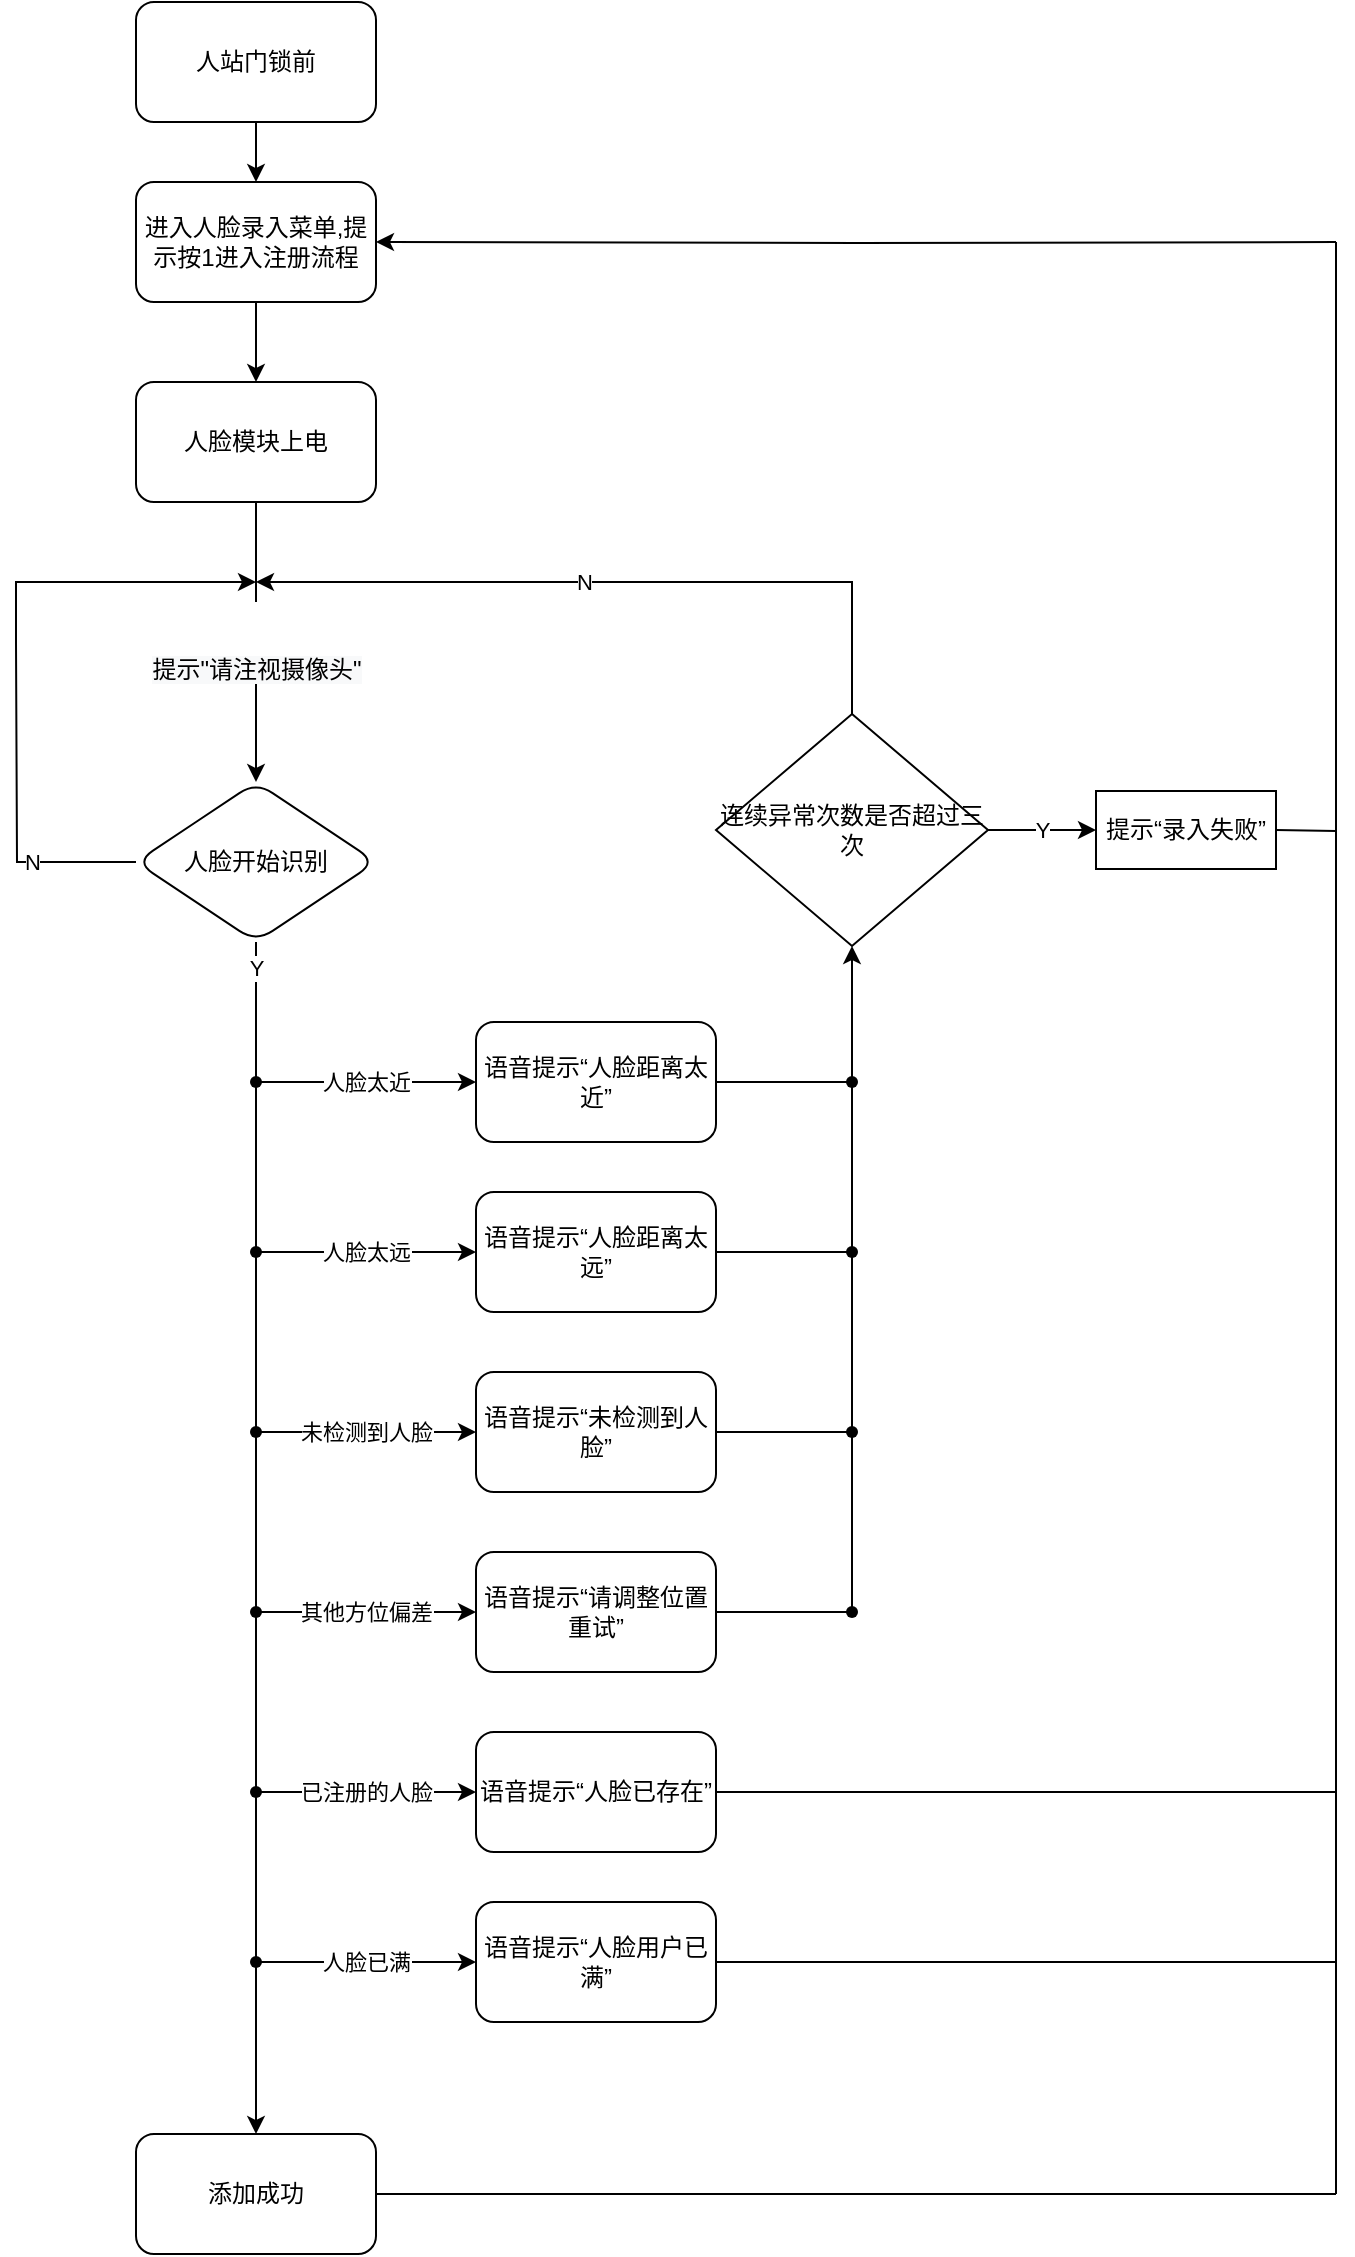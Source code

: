 <mxfile version="15.5.8" type="github">
  <diagram id="FRqNbwEZQ0_vFPrjRSax" name="Page-1">
    <mxGraphModel dx="1117" dy="689" grid="1" gridSize="10" guides="1" tooltips="1" connect="1" arrows="1" fold="1" page="1" pageScale="1" pageWidth="827" pageHeight="1169" math="0" shadow="0">
      <root>
        <mxCell id="0" />
        <mxCell id="1" parent="0" />
        <mxCell id="3h0-WPBPYXjVmFRQoswS-3" value="" style="edgeStyle=orthogonalEdgeStyle;rounded=0;orthogonalLoop=1;jettySize=auto;html=1;" parent="1" source="3h0-WPBPYXjVmFRQoswS-1" target="3h0-WPBPYXjVmFRQoswS-2" edge="1">
          <mxGeometry relative="1" as="geometry" />
        </mxCell>
        <mxCell id="3h0-WPBPYXjVmFRQoswS-1" value="人站门锁前" style="rounded=1;whiteSpace=wrap;html=1;" parent="1" vertex="1">
          <mxGeometry x="130" y="24" width="120" height="60" as="geometry" />
        </mxCell>
        <mxCell id="3h0-WPBPYXjVmFRQoswS-5" value="" style="edgeStyle=orthogonalEdgeStyle;rounded=0;orthogonalLoop=1;jettySize=auto;html=1;" parent="1" source="3h0-WPBPYXjVmFRQoswS-2" target="3h0-WPBPYXjVmFRQoswS-6" edge="1">
          <mxGeometry relative="1" as="geometry">
            <mxPoint x="190" y="214" as="targetPoint" />
          </mxGeometry>
        </mxCell>
        <mxCell id="3h0-WPBPYXjVmFRQoswS-2" value="进入人脸录入菜单,提示按1进入注册流程" style="whiteSpace=wrap;html=1;rounded=1;" parent="1" vertex="1">
          <mxGeometry x="130" y="114" width="120" height="60" as="geometry" />
        </mxCell>
        <mxCell id="3h0-WPBPYXjVmFRQoswS-17" value="&lt;br&gt;&lt;br&gt;&lt;span style=&quot;color: rgb(0 , 0 , 0) ; font-family: &amp;#34;helvetica&amp;#34; ; font-size: 12px ; font-style: normal ; font-weight: 400 ; letter-spacing: normal ; text-align: center ; text-indent: 0px ; text-transform: none ; word-spacing: 0px ; background-color: rgb(248 , 249 , 250) ; display: inline ; float: none&quot;&gt;提示&quot;请注视摄像头&quot;&lt;/span&gt;&lt;br&gt;" style="edgeStyle=orthogonalEdgeStyle;rounded=0;orthogonalLoop=1;jettySize=auto;html=1;" parent="1" source="3h0-WPBPYXjVmFRQoswS-6" target="3h0-WPBPYXjVmFRQoswS-7" edge="1">
          <mxGeometry relative="1" as="geometry" />
        </mxCell>
        <mxCell id="3h0-WPBPYXjVmFRQoswS-6" value="人脸模块上电" style="rounded=1;whiteSpace=wrap;html=1;" parent="1" vertex="1">
          <mxGeometry x="130" y="214" width="120" height="60" as="geometry" />
        </mxCell>
        <mxCell id="3h0-WPBPYXjVmFRQoswS-7" value="人脸开始识别" style="rhombus;whiteSpace=wrap;html=1;rounded=1;" parent="1" vertex="1">
          <mxGeometry x="130" y="414" width="120" height="80" as="geometry" />
        </mxCell>
        <mxCell id="3h0-WPBPYXjVmFRQoswS-16" value="" style="edgeStyle=orthogonalEdgeStyle;rounded=0;orthogonalLoop=1;jettySize=auto;html=1;" parent="1" edge="1">
          <mxGeometry relative="1" as="geometry">
            <mxPoint x="70" y="344" as="sourcePoint" />
            <mxPoint x="190" y="314" as="targetPoint" />
            <Array as="points">
              <mxPoint x="70" y="314" />
              <mxPoint x="190" y="314" />
            </Array>
          </mxGeometry>
        </mxCell>
        <mxCell id="3h0-WPBPYXjVmFRQoswS-14" value="N" style="edgeStyle=orthogonalEdgeStyle;rounded=0;orthogonalLoop=1;jettySize=auto;html=1;endArrow=none;entryX=0.475;entryY=0.6;entryDx=0;entryDy=0;entryPerimeter=0;" parent="1" source="3h0-WPBPYXjVmFRQoswS-7" edge="1">
          <mxGeometry x="-0.385" relative="1" as="geometry">
            <mxPoint x="150" y="444.0" as="sourcePoint" />
            <mxPoint x="70" y="344" as="targetPoint" />
            <mxPoint as="offset" />
          </mxGeometry>
        </mxCell>
        <mxCell id="3h0-WPBPYXjVmFRQoswS-18" value="Y" style="endArrow=none;html=1;rounded=0;entryX=0.5;entryY=1;entryDx=0;entryDy=0;startArrow=none;" parent="1" source="3h0-WPBPYXjVmFRQoswS-38" target="3h0-WPBPYXjVmFRQoswS-7" edge="1">
          <mxGeometry x="0.892" width="50" height="50" relative="1" as="geometry">
            <mxPoint x="190" y="1024" as="sourcePoint" />
            <mxPoint x="280" y="444" as="targetPoint" />
            <Array as="points" />
            <mxPoint as="offset" />
          </mxGeometry>
        </mxCell>
        <mxCell id="3h0-WPBPYXjVmFRQoswS-20" value="人脸太近" style="endArrow=classic;html=1;rounded=0;entryX=0;entryY=0.5;entryDx=0;entryDy=0;" parent="1" source="3h0-WPBPYXjVmFRQoswS-40" target="3h0-WPBPYXjVmFRQoswS-22" edge="1">
          <mxGeometry width="50" height="50" relative="1" as="geometry">
            <mxPoint x="240" y="604" as="sourcePoint" />
            <mxPoint x="314" y="564" as="targetPoint" />
          </mxGeometry>
        </mxCell>
        <mxCell id="3h0-WPBPYXjVmFRQoswS-21" value="人脸太远" style="endArrow=classic;html=1;rounded=0;entryX=0;entryY=0.5;entryDx=0;entryDy=0;exitX=0.625;exitY=0.55;exitDx=0;exitDy=0;exitPerimeter=0;" parent="1" source="3h0-WPBPYXjVmFRQoswS-36" target="3h0-WPBPYXjVmFRQoswS-23" edge="1">
          <mxGeometry width="50" height="50" relative="1" as="geometry">
            <mxPoint x="260" y="674" as="sourcePoint" />
            <mxPoint x="314" y="649" as="targetPoint" />
          </mxGeometry>
        </mxCell>
        <mxCell id="3h0-WPBPYXjVmFRQoswS-22" value="语音提示“人脸距离太近”" style="rounded=1;whiteSpace=wrap;html=1;" parent="1" vertex="1">
          <mxGeometry x="300" y="534" width="120" height="60" as="geometry" />
        </mxCell>
        <mxCell id="3h0-WPBPYXjVmFRQoswS-23" value="语音提示“人脸距离太远”" style="rounded=1;whiteSpace=wrap;html=1;" parent="1" vertex="1">
          <mxGeometry x="300" y="619" width="120" height="60" as="geometry" />
        </mxCell>
        <mxCell id="3h0-WPBPYXjVmFRQoswS-25" value="未检测到人脸" style="endArrow=classic;html=1;rounded=0;entryX=0;entryY=0.5;entryDx=0;entryDy=0;exitX=0.675;exitY=0.6;exitDx=0;exitDy=0;exitPerimeter=0;" parent="1" source="3h0-WPBPYXjVmFRQoswS-38" target="3h0-WPBPYXjVmFRQoswS-26" edge="1">
          <mxGeometry width="50" height="50" relative="1" as="geometry">
            <mxPoint x="270" y="764" as="sourcePoint" />
            <mxPoint x="314" y="739" as="targetPoint" />
          </mxGeometry>
        </mxCell>
        <mxCell id="3h0-WPBPYXjVmFRQoswS-26" value="语音提示“未检测到人脸”" style="rounded=1;whiteSpace=wrap;html=1;" parent="1" vertex="1">
          <mxGeometry x="300" y="709" width="120" height="60" as="geometry" />
        </mxCell>
        <mxCell id="3h0-WPBPYXjVmFRQoswS-27" value="已注册的人脸" style="endArrow=classic;html=1;rounded=0;entryX=0;entryY=0.5;entryDx=0;entryDy=0;" parent="1" source="3h0-WPBPYXjVmFRQoswS-44" target="3h0-WPBPYXjVmFRQoswS-28" edge="1">
          <mxGeometry width="50" height="50" relative="1" as="geometry">
            <mxPoint x="240" y="964" as="sourcePoint" />
            <mxPoint x="314" y="919" as="targetPoint" />
          </mxGeometry>
        </mxCell>
        <mxCell id="3h0-WPBPYXjVmFRQoswS-28" value="语音提示“人脸已存在”" style="rounded=1;whiteSpace=wrap;html=1;" parent="1" vertex="1">
          <mxGeometry x="300" y="889" width="120" height="60" as="geometry" />
        </mxCell>
        <mxCell id="3h0-WPBPYXjVmFRQoswS-29" value="其他方位偏差" style="endArrow=classic;html=1;rounded=0;entryX=0;entryY=0.5;entryDx=0;entryDy=0;exitX=0.613;exitY=0.513;exitDx=0;exitDy=0;exitPerimeter=0;" parent="1" source="3h0-WPBPYXjVmFRQoswS-42" target="3h0-WPBPYXjVmFRQoswS-30" edge="1">
          <mxGeometry width="50" height="50" relative="1" as="geometry">
            <mxPoint x="260" y="864" as="sourcePoint" />
            <mxPoint x="314" y="829" as="targetPoint" />
          </mxGeometry>
        </mxCell>
        <mxCell id="3h0-WPBPYXjVmFRQoswS-30" value="语音提示“请调整位置重试”" style="rounded=1;whiteSpace=wrap;html=1;" parent="1" vertex="1">
          <mxGeometry x="300" y="799" width="120" height="60" as="geometry" />
        </mxCell>
        <mxCell id="3h0-WPBPYXjVmFRQoswS-31" value="" style="endArrow=none;html=1;rounded=0;startArrow=none;" parent="1" source="3h0-WPBPYXjVmFRQoswS-51" target="3h0-WPBPYXjVmFRQoswS-47" edge="1">
          <mxGeometry width="50" height="50" relative="1" as="geometry">
            <mxPoint x="488" y="824" as="sourcePoint" />
            <mxPoint x="488" y="624" as="targetPoint" />
            <Array as="points" />
          </mxGeometry>
        </mxCell>
        <mxCell id="3h0-WPBPYXjVmFRQoswS-82" value="Y" style="edgeStyle=orthogonalEdgeStyle;rounded=0;orthogonalLoop=1;jettySize=auto;html=1;" parent="1" source="3h0-WPBPYXjVmFRQoswS-32" target="3h0-WPBPYXjVmFRQoswS-81" edge="1">
          <mxGeometry relative="1" as="geometry" />
        </mxCell>
        <mxCell id="3h0-WPBPYXjVmFRQoswS-32" value="连续异常次数是否超过三次" style="rhombus;whiteSpace=wrap;html=1;" parent="1" vertex="1">
          <mxGeometry x="420" y="380" width="136" height="116" as="geometry" />
        </mxCell>
        <mxCell id="3h0-WPBPYXjVmFRQoswS-33" value="" style="endArrow=none;html=1;rounded=0;exitX=0.5;exitY=0;exitDx=0;exitDy=0;" parent="1" source="3h0-WPBPYXjVmFRQoswS-32" edge="1">
          <mxGeometry width="50" height="50" relative="1" as="geometry">
            <mxPoint x="320" y="574" as="sourcePoint" />
            <mxPoint x="280" y="314" as="targetPoint" />
            <Array as="points">
              <mxPoint x="488" y="314" />
            </Array>
          </mxGeometry>
        </mxCell>
        <mxCell id="3h0-WPBPYXjVmFRQoswS-35" value="N" style="edgeLabel;html=1;align=center;verticalAlign=middle;resizable=0;points=[];" parent="3h0-WPBPYXjVmFRQoswS-33" vertex="1" connectable="0">
          <mxGeometry x="0.463" relative="1" as="geometry">
            <mxPoint as="offset" />
          </mxGeometry>
        </mxCell>
        <mxCell id="3h0-WPBPYXjVmFRQoswS-34" value="" style="endArrow=classic;html=1;rounded=0;" parent="1" edge="1">
          <mxGeometry width="50" height="50" relative="1" as="geometry">
            <mxPoint x="280" y="314" as="sourcePoint" />
            <mxPoint x="190" y="314" as="targetPoint" />
          </mxGeometry>
        </mxCell>
        <mxCell id="3h0-WPBPYXjVmFRQoswS-36" value="" style="shape=waypoint;sketch=0;size=6;pointerEvents=1;points=[];fillColor=none;resizable=0;rotatable=0;perimeter=centerPerimeter;snapToPoint=1;" parent="1" vertex="1">
          <mxGeometry x="170" y="629" width="40" height="40" as="geometry" />
        </mxCell>
        <mxCell id="3h0-WPBPYXjVmFRQoswS-38" value="" style="shape=waypoint;sketch=0;size=6;pointerEvents=1;points=[];fillColor=none;resizable=0;rotatable=0;perimeter=centerPerimeter;snapToPoint=1;" parent="1" vertex="1">
          <mxGeometry x="170" y="719" width="40" height="40" as="geometry" />
        </mxCell>
        <mxCell id="3h0-WPBPYXjVmFRQoswS-39" value="" style="endArrow=none;html=1;rounded=0;entryDx=0;entryDy=0;startArrow=none;" parent="1" source="3h0-WPBPYXjVmFRQoswS-40" target="3h0-WPBPYXjVmFRQoswS-38" edge="1">
          <mxGeometry x="0.892" width="50" height="50" relative="1" as="geometry">
            <mxPoint x="190" y="1024" as="sourcePoint" />
            <mxPoint x="190" y="494" as="targetPoint" />
            <Array as="points">
              <mxPoint x="190" y="534" />
            </Array>
            <mxPoint as="offset" />
          </mxGeometry>
        </mxCell>
        <mxCell id="3h0-WPBPYXjVmFRQoswS-40" value="" style="shape=waypoint;sketch=0;size=6;pointerEvents=1;points=[];fillColor=none;resizable=0;rotatable=0;perimeter=centerPerimeter;snapToPoint=1;" parent="1" vertex="1">
          <mxGeometry x="170" y="544" width="40" height="40" as="geometry" />
        </mxCell>
        <mxCell id="3h0-WPBPYXjVmFRQoswS-41" value="" style="endArrow=none;html=1;rounded=0;entryDx=0;entryDy=0;startArrow=none;" parent="1" source="3h0-WPBPYXjVmFRQoswS-42" target="3h0-WPBPYXjVmFRQoswS-40" edge="1">
          <mxGeometry x="0.892" width="50" height="50" relative="1" as="geometry">
            <mxPoint x="190" y="1024" as="sourcePoint" />
            <mxPoint x="190" y="739" as="targetPoint" />
            <Array as="points" />
            <mxPoint as="offset" />
          </mxGeometry>
        </mxCell>
        <mxCell id="3h0-WPBPYXjVmFRQoswS-42" value="" style="shape=waypoint;sketch=0;size=6;pointerEvents=1;points=[];fillColor=none;resizable=0;rotatable=0;perimeter=centerPerimeter;snapToPoint=1;" parent="1" vertex="1">
          <mxGeometry x="170" y="809" width="40" height="40" as="geometry" />
        </mxCell>
        <mxCell id="3h0-WPBPYXjVmFRQoswS-43" value="" style="endArrow=none;html=1;rounded=0;entryDx=0;entryDy=0;startArrow=none;" parent="1" source="3h0-WPBPYXjVmFRQoswS-44" target="3h0-WPBPYXjVmFRQoswS-42" edge="1">
          <mxGeometry x="0.892" width="50" height="50" relative="1" as="geometry">
            <mxPoint x="190" y="1024" as="sourcePoint" />
            <mxPoint x="190" y="564" as="targetPoint" />
            <Array as="points" />
            <mxPoint as="offset" />
          </mxGeometry>
        </mxCell>
        <mxCell id="3h0-WPBPYXjVmFRQoswS-44" value="" style="shape=waypoint;sketch=0;size=6;pointerEvents=1;points=[];fillColor=none;resizable=0;rotatable=0;perimeter=centerPerimeter;snapToPoint=1;" parent="1" vertex="1">
          <mxGeometry x="170" y="899" width="40" height="40" as="geometry" />
        </mxCell>
        <mxCell id="3h0-WPBPYXjVmFRQoswS-45" value="" style="endArrow=none;html=1;rounded=0;entryDx=0;entryDy=0;" parent="1" target="3h0-WPBPYXjVmFRQoswS-44" edge="1">
          <mxGeometry x="0.892" width="50" height="50" relative="1" as="geometry">
            <mxPoint x="190" y="1034" as="sourcePoint" />
            <mxPoint x="190" y="829" as="targetPoint" />
            <Array as="points" />
            <mxPoint as="offset" />
          </mxGeometry>
        </mxCell>
        <mxCell id="3h0-WPBPYXjVmFRQoswS-46" value="" style="endArrow=classic;html=1;rounded=0;entryX=0.5;entryY=1;entryDx=0;entryDy=0;startArrow=none;" parent="1" source="3h0-WPBPYXjVmFRQoswS-47" target="3h0-WPBPYXjVmFRQoswS-32" edge="1">
          <mxGeometry width="50" height="50" relative="1" as="geometry">
            <mxPoint x="488" y="564" as="sourcePoint" />
            <mxPoint x="410" y="394" as="targetPoint" />
          </mxGeometry>
        </mxCell>
        <mxCell id="3h0-WPBPYXjVmFRQoswS-47" value="" style="shape=waypoint;sketch=0;size=6;pointerEvents=1;points=[];fillColor=none;resizable=0;rotatable=0;perimeter=centerPerimeter;snapToPoint=1;" parent="1" vertex="1">
          <mxGeometry x="468" y="544" width="40" height="40" as="geometry" />
        </mxCell>
        <mxCell id="3h0-WPBPYXjVmFRQoswS-48" value="" style="endArrow=none;html=1;rounded=0;entryDx=0;entryDy=0;" parent="1" target="3h0-WPBPYXjVmFRQoswS-47" edge="1">
          <mxGeometry width="50" height="50" relative="1" as="geometry">
            <mxPoint x="488" y="564" as="sourcePoint" />
            <mxPoint x="488" y="494" as="targetPoint" />
          </mxGeometry>
        </mxCell>
        <mxCell id="3h0-WPBPYXjVmFRQoswS-50" value="" style="endArrow=none;html=1;rounded=0;exitX=1;exitY=0.5;exitDx=0;exitDy=0;" parent="1" source="3h0-WPBPYXjVmFRQoswS-22" target="3h0-WPBPYXjVmFRQoswS-47" edge="1">
          <mxGeometry width="50" height="50" relative="1" as="geometry">
            <mxPoint x="380" y="664" as="sourcePoint" />
            <mxPoint x="430" y="614" as="targetPoint" />
          </mxGeometry>
        </mxCell>
        <mxCell id="3h0-WPBPYXjVmFRQoswS-51" value="" style="shape=waypoint;sketch=0;size=6;pointerEvents=1;points=[];fillColor=none;resizable=0;rotatable=0;perimeter=centerPerimeter;snapToPoint=1;" parent="1" vertex="1">
          <mxGeometry x="468" y="629" width="40" height="40" as="geometry" />
        </mxCell>
        <mxCell id="3h0-WPBPYXjVmFRQoswS-52" value="" style="endArrow=none;html=1;rounded=0;startArrow=none;" parent="1" source="3h0-WPBPYXjVmFRQoswS-53" target="3h0-WPBPYXjVmFRQoswS-51" edge="1">
          <mxGeometry width="50" height="50" relative="1" as="geometry">
            <mxPoint x="488" y="824" as="sourcePoint" />
            <mxPoint x="488" y="564" as="targetPoint" />
            <Array as="points" />
          </mxGeometry>
        </mxCell>
        <mxCell id="3h0-WPBPYXjVmFRQoswS-53" value="" style="shape=waypoint;sketch=0;size=6;pointerEvents=1;points=[];fillColor=none;resizable=0;rotatable=0;perimeter=centerPerimeter;snapToPoint=1;" parent="1" vertex="1">
          <mxGeometry x="468" y="719" width="40" height="40" as="geometry" />
        </mxCell>
        <mxCell id="3h0-WPBPYXjVmFRQoswS-54" value="" style="endArrow=none;html=1;rounded=0;startArrow=none;" parent="1" source="3h0-WPBPYXjVmFRQoswS-55" target="3h0-WPBPYXjVmFRQoswS-53" edge="1">
          <mxGeometry width="50" height="50" relative="1" as="geometry">
            <mxPoint x="488" y="944" as="sourcePoint" />
            <mxPoint x="488" y="649" as="targetPoint" />
            <Array as="points" />
          </mxGeometry>
        </mxCell>
        <mxCell id="3h0-WPBPYXjVmFRQoswS-55" value="" style="shape=waypoint;sketch=0;size=6;pointerEvents=1;points=[];fillColor=none;resizable=0;rotatable=0;perimeter=centerPerimeter;snapToPoint=1;" parent="1" vertex="1">
          <mxGeometry x="468" y="809" width="40" height="40" as="geometry" />
        </mxCell>
        <mxCell id="3h0-WPBPYXjVmFRQoswS-57" value="" style="endArrow=none;html=1;rounded=0;exitX=1;exitY=0.5;exitDx=0;exitDy=0;" parent="1" source="3h0-WPBPYXjVmFRQoswS-23" target="3h0-WPBPYXjVmFRQoswS-51" edge="1">
          <mxGeometry width="50" height="50" relative="1" as="geometry">
            <mxPoint x="340" y="644" as="sourcePoint" />
            <mxPoint x="390" y="594" as="targetPoint" />
          </mxGeometry>
        </mxCell>
        <mxCell id="3h0-WPBPYXjVmFRQoswS-58" value="" style="endArrow=none;html=1;rounded=0;exitX=1;exitY=0.5;exitDx=0;exitDy=0;" parent="1" source="3h0-WPBPYXjVmFRQoswS-26" target="3h0-WPBPYXjVmFRQoswS-53" edge="1">
          <mxGeometry width="50" height="50" relative="1" as="geometry">
            <mxPoint x="340" y="814" as="sourcePoint" />
            <mxPoint x="390" y="764" as="targetPoint" />
          </mxGeometry>
        </mxCell>
        <mxCell id="3h0-WPBPYXjVmFRQoswS-59" value="" style="endArrow=none;html=1;rounded=0;exitX=1;exitY=0.5;exitDx=0;exitDy=0;" parent="1" source="3h0-WPBPYXjVmFRQoswS-30" target="3h0-WPBPYXjVmFRQoswS-55" edge="1">
          <mxGeometry width="50" height="50" relative="1" as="geometry">
            <mxPoint x="420" y="1014" as="sourcePoint" />
            <mxPoint x="470" y="964" as="targetPoint" />
          </mxGeometry>
        </mxCell>
        <mxCell id="3h0-WPBPYXjVmFRQoswS-63" value="" style="edgeStyle=orthogonalEdgeStyle;rounded=0;orthogonalLoop=1;jettySize=auto;html=1;entryX=1;entryY=0.5;entryDx=0;entryDy=0;" parent="1" target="3h0-WPBPYXjVmFRQoswS-2" edge="1">
          <mxGeometry relative="1" as="geometry">
            <mxPoint x="730" y="144" as="sourcePoint" />
            <mxPoint x="300" y="174" as="targetPoint" />
            <Array as="points" />
          </mxGeometry>
        </mxCell>
        <mxCell id="3h0-WPBPYXjVmFRQoswS-67" value="人脸已满" style="endArrow=classic;html=1;rounded=0;entryX=0;entryY=0.5;entryDx=0;entryDy=0;" parent="1" target="3h0-WPBPYXjVmFRQoswS-68" edge="1">
          <mxGeometry width="50" height="50" relative="1" as="geometry">
            <mxPoint x="190" y="1004" as="sourcePoint" />
            <mxPoint x="314" y="1004" as="targetPoint" />
          </mxGeometry>
        </mxCell>
        <mxCell id="3h0-WPBPYXjVmFRQoswS-68" value="语音提示“人脸用户已满”" style="rounded=1;whiteSpace=wrap;html=1;" parent="1" vertex="1">
          <mxGeometry x="300" y="974" width="120" height="60" as="geometry" />
        </mxCell>
        <mxCell id="3h0-WPBPYXjVmFRQoswS-73" value="" style="endArrow=none;html=1;rounded=0;exitX=1;exitY=0.5;exitDx=0;exitDy=0;" parent="1" source="3h0-WPBPYXjVmFRQoswS-28" edge="1">
          <mxGeometry width="50" height="50" relative="1" as="geometry">
            <mxPoint x="420" y="834" as="sourcePoint" />
            <mxPoint x="730" y="919.0" as="targetPoint" />
          </mxGeometry>
        </mxCell>
        <mxCell id="3h0-WPBPYXjVmFRQoswS-77" value="添加成功" style="rounded=1;whiteSpace=wrap;html=1;" parent="1" vertex="1">
          <mxGeometry x="130" y="1090" width="120" height="60" as="geometry" />
        </mxCell>
        <mxCell id="3h0-WPBPYXjVmFRQoswS-78" value="" style="endArrow=classic;html=1;rounded=0;entryX=0.5;entryY=0;entryDx=0;entryDy=0;" parent="1" source="3h0-WPBPYXjVmFRQoswS-79" target="3h0-WPBPYXjVmFRQoswS-77" edge="1">
          <mxGeometry width="50" height="50" relative="1" as="geometry">
            <mxPoint x="190" y="1050" as="sourcePoint" />
            <mxPoint x="360" y="1090" as="targetPoint" />
          </mxGeometry>
        </mxCell>
        <mxCell id="3h0-WPBPYXjVmFRQoswS-79" value="" style="shape=waypoint;sketch=0;size=6;pointerEvents=1;points=[];fillColor=none;resizable=0;rotatable=0;perimeter=centerPerimeter;snapToPoint=1;" parent="1" vertex="1">
          <mxGeometry x="170" y="984" width="40" height="40" as="geometry" />
        </mxCell>
        <mxCell id="3h0-WPBPYXjVmFRQoswS-81" value="提示“录入失败”" style="whiteSpace=wrap;html=1;" parent="1" vertex="1">
          <mxGeometry x="610" y="418.5" width="90" height="39" as="geometry" />
        </mxCell>
        <mxCell id="3h0-WPBPYXjVmFRQoswS-85" value="" style="endArrow=none;html=1;rounded=0;startArrow=none;" parent="1" edge="1">
          <mxGeometry width="50" height="50" relative="1" as="geometry">
            <mxPoint x="730" y="438.5" as="sourcePoint" />
            <mxPoint x="730" y="144" as="targetPoint" />
          </mxGeometry>
        </mxCell>
        <mxCell id="3h0-WPBPYXjVmFRQoswS-90" value="" style="endArrow=none;html=1;rounded=0;exitX=1;exitY=0.5;exitDx=0;exitDy=0;" parent="1" source="3h0-WPBPYXjVmFRQoswS-81" edge="1">
          <mxGeometry width="50" height="50" relative="1" as="geometry">
            <mxPoint x="700" y="434" as="sourcePoint" />
            <mxPoint x="730" y="438.5" as="targetPoint" />
          </mxGeometry>
        </mxCell>
        <mxCell id="3h0-WPBPYXjVmFRQoswS-91" value="" style="endArrow=none;html=1;rounded=0;startArrow=none;" parent="1" edge="1">
          <mxGeometry width="50" height="50" relative="1" as="geometry">
            <mxPoint x="730" y="919.0" as="sourcePoint" />
            <mxPoint x="730" y="438.5" as="targetPoint" />
          </mxGeometry>
        </mxCell>
        <mxCell id="3h0-WPBPYXjVmFRQoswS-93" value="" style="endArrow=none;html=1;rounded=0;startArrow=none;exitX=0.525;exitY=0.2;exitDx=0;exitDy=0;exitPerimeter=0;" parent="1" edge="1">
          <mxGeometry width="50" height="50" relative="1" as="geometry">
            <mxPoint x="730" y="1004.0" as="sourcePoint" />
            <mxPoint x="730" y="919.0" as="targetPoint" />
          </mxGeometry>
        </mxCell>
        <mxCell id="3h0-WPBPYXjVmFRQoswS-96" value="" style="endArrow=none;html=1;rounded=0;exitX=1;exitY=0.5;exitDx=0;exitDy=0;entryX=0.525;entryY=0.6;entryDx=0;entryDy=0;entryPerimeter=0;" parent="1" source="3h0-WPBPYXjVmFRQoswS-68" edge="1">
          <mxGeometry width="50" height="50" relative="1" as="geometry">
            <mxPoint x="570" y="1130" as="sourcePoint" />
            <mxPoint x="730" y="1004.0" as="targetPoint" />
          </mxGeometry>
        </mxCell>
        <mxCell id="3h0-WPBPYXjVmFRQoswS-98" value="" style="endArrow=none;html=1;rounded=0;exitX=1;exitY=0.5;exitDx=0;exitDy=0;" parent="1" source="3h0-WPBPYXjVmFRQoswS-77" edge="1">
          <mxGeometry width="50" height="50" relative="1" as="geometry">
            <mxPoint x="590" y="1130" as="sourcePoint" />
            <mxPoint x="730" y="1120" as="targetPoint" />
          </mxGeometry>
        </mxCell>
        <mxCell id="3h0-WPBPYXjVmFRQoswS-100" value="" style="endArrow=none;html=1;rounded=0;entryX=1.2;entryY=0.925;entryDx=0;entryDy=0;entryPerimeter=0;" parent="1" edge="1">
          <mxGeometry width="50" height="50" relative="1" as="geometry">
            <mxPoint x="730" y="1120" as="sourcePoint" />
            <mxPoint x="730" y="1004.0" as="targetPoint" />
          </mxGeometry>
        </mxCell>
      </root>
    </mxGraphModel>
  </diagram>
</mxfile>
